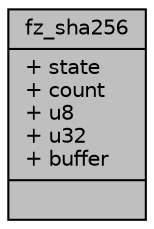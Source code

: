 digraph "fz_sha256"
{
 // LATEX_PDF_SIZE
  edge [fontname="Helvetica",fontsize="10",labelfontname="Helvetica",labelfontsize="10"];
  node [fontname="Helvetica",fontsize="10",shape=record];
  Node1 [label="{fz_sha256\n|+ state\l+ count\l+ u8\l+ u32\l+ buffer\l|}",height=0.2,width=0.4,color="black", fillcolor="grey75", style="filled", fontcolor="black",tooltip=" "];
}

